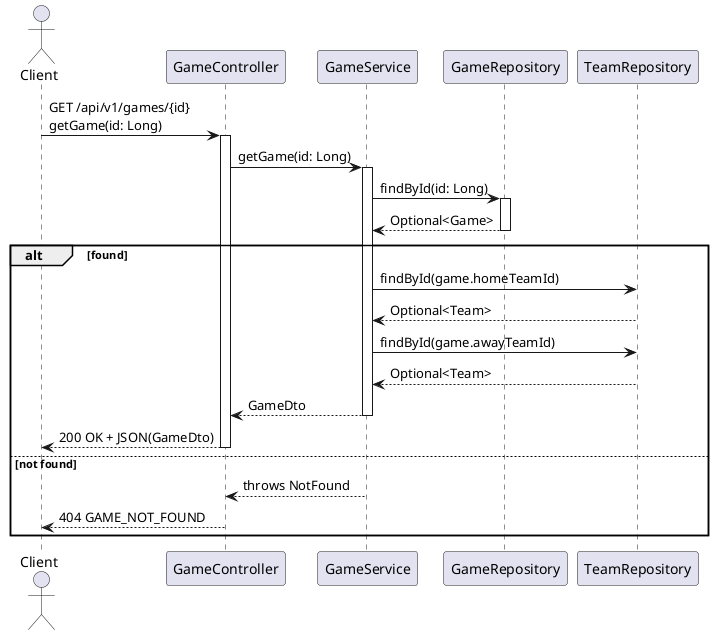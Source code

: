 @startuml
actor Client
Client -> GameController : GET /api/v1/games/{id}\ngetGame(id: Long)
activate GameController
GameController -> GameService : getGame(id: Long)
activate GameService
GameService -> GameRepository : findById(id: Long)
activate GameRepository
GameRepository --> GameService : Optional<Game>
deactivate GameRepository

alt found
  GameService -> TeamRepository : findById(game.homeTeamId)
  TeamRepository --> GameService : Optional<Team>
  GameService -> TeamRepository : findById(game.awayTeamId)
  TeamRepository --> GameService : Optional<Team>
  GameService --> GameController : GameDto
  deactivate GameService
  GameController --> Client : 200 OK + JSON(GameDto)
  deactivate GameController
else not found
  GameService --> GameController : throws NotFound
  deactivate GameService
  GameController --> Client : 404 GAME_NOT_FOUND
  deactivate GameController
end
@enduml
